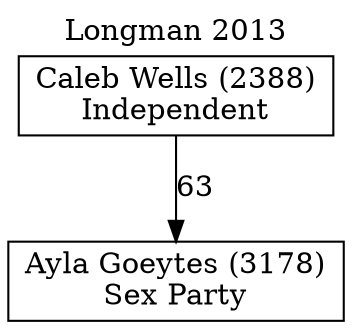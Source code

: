 // House preference flow
digraph "Ayla Goeytes (3178)_Longman_2013" {
	graph [label="Longman 2013" labelloc=t mclimit=10]
	node [shape=box]
	"Ayla Goeytes (3178)" [label="Ayla Goeytes (3178)
Sex Party"]
	"Caleb Wells (2388)" [label="Caleb Wells (2388)
Independent"]
	"Caleb Wells (2388)" -> "Ayla Goeytes (3178)" [label=63]
}

